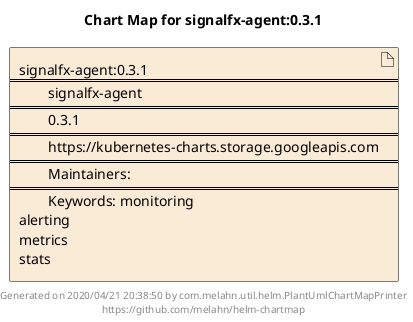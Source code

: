 @startuml
skinparam linetype ortho
skinparam backgroundColor white
skinparam usecaseBorderColor black
skinparam usecaseArrowColor LightSlateGray
skinparam artifactBorderColor black
skinparam artifactArrowColor LightSlateGray

title Chart Map for signalfx-agent:0.3.1

'There is one referenced Helm Chart
artifact "signalfx-agent:0.3.1\n====\n\tsignalfx-agent\n====\n\t0.3.1\n====\n\thttps://kubernetes-charts.storage.googleapis.com\n====\n\tMaintainers: \n====\n\tKeywords: monitoring\nalerting\nmetrics\nstats" as signalfx_agent_0_3_1 #AntiqueWhite

'There are 0 referenced Docker Images

'Chart Dependencies

center footer Generated on 2020/04/21 20:38:50 by com.melahn.util.helm.PlantUmlChartMapPrinter\nhttps://github.com/melahn/helm-chartmap
@enduml
